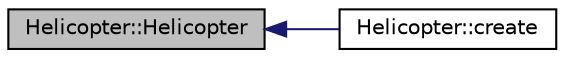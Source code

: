 digraph "Helicopter::Helicopter"
{
 // INTERACTIVE_SVG=YES
  edge [fontname="Helvetica",fontsize="10",labelfontname="Helvetica",labelfontsize="10"];
  node [fontname="Helvetica",fontsize="10",shape=record];
  rankdir="LR";
  Node1 [label="Helicopter::Helicopter",height=0.2,width=0.4,color="black", fillcolor="grey75", style="filled" fontcolor="black"];
  Node1 -> Node2 [dir="back",color="midnightblue",fontsize="10",style="solid",fontname="Helvetica"];
  Node2 [label="Helicopter::create",height=0.2,width=0.4,color="black", fillcolor="white", style="filled",URL="$classHelicopter.html#a0acb98a13dc923282bf0d1308df3da2a"];
}
